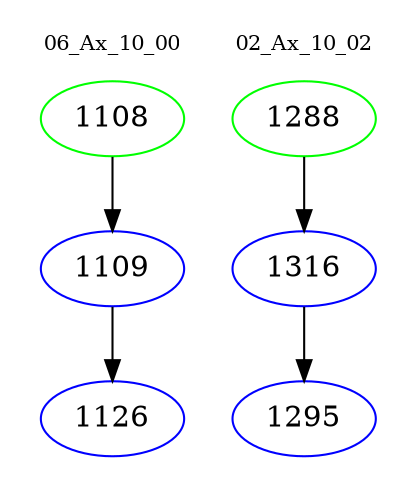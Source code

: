 digraph{
subgraph cluster_0 {
color = white
label = "06_Ax_10_00";
fontsize=10;
T0_1108 [label="1108", color="green"]
T0_1108 -> T0_1109 [color="black"]
T0_1109 [label="1109", color="blue"]
T0_1109 -> T0_1126 [color="black"]
T0_1126 [label="1126", color="blue"]
}
subgraph cluster_1 {
color = white
label = "02_Ax_10_02";
fontsize=10;
T1_1288 [label="1288", color="green"]
T1_1288 -> T1_1316 [color="black"]
T1_1316 [label="1316", color="blue"]
T1_1316 -> T1_1295 [color="black"]
T1_1295 [label="1295", color="blue"]
}
}

